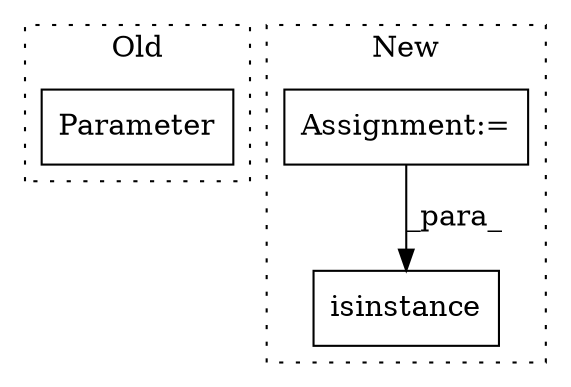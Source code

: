 digraph G {
subgraph cluster0 {
1 [label="Parameter" a="32" s="1094,1115" l="10,1" shape="box"];
label = "Old";
style="dotted";
}
subgraph cluster1 {
2 [label="isinstance" a="32" s="834,874" l="11,1" shape="box"];
3 [label="Assignment:=" a="7" s="434" l="7" shape="box"];
label = "New";
style="dotted";
}
3 -> 2 [label="_para_"];
}